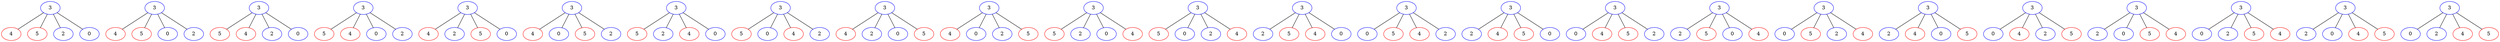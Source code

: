 graph {
	{
		"0,0" [label=3 color=blue]
		"0,1" [label=4 color=red]
		"0,2" [label=5 color=red]
		"0,3" [label=2 color=blue]
		"0,4" [label=0 color=blue]
		"0,0" -- "0,1"
		"0,0" -- "0,2"
		"0,0" -- "0,3"
		"0,0" -- "0,4"
	}
	{
		"1,0" [label=3 color=blue]
		"1,1" [label=4 color=red]
		"1,2" [label=5 color=red]
		"1,3" [label=0 color=blue]
		"1,4" [label=2 color=blue]
		"1,0" -- "1,1"
		"1,0" -- "1,2"
		"1,0" -- "1,3"
		"1,0" -- "1,4"
	}
	{
		"2,0" [label=3 color=blue]
		"2,1" [label=5 color=red]
		"2,2" [label=4 color=red]
		"2,3" [label=2 color=blue]
		"2,4" [label=0 color=blue]
		"2,0" -- "2,1"
		"2,0" -- "2,2"
		"2,0" -- "2,3"
		"2,0" -- "2,4"
	}
	{
		"3,0" [label=3 color=blue]
		"3,1" [label=5 color=red]
		"3,2" [label=4 color=red]
		"3,3" [label=0 color=blue]
		"3,4" [label=2 color=blue]
		"3,0" -- "3,1"
		"3,0" -- "3,2"
		"3,0" -- "3,3"
		"3,0" -- "3,4"
	}
	{
		"4,0" [label=3 color=blue]
		"4,1" [label=4 color=red]
		"4,2" [label=2 color=blue]
		"4,3" [label=5 color=red]
		"4,4" [label=0 color=blue]
		"4,0" -- "4,1"
		"4,0" -- "4,2"
		"4,0" -- "4,3"
		"4,0" -- "4,4"
	}
	{
		"5,0" [label=3 color=blue]
		"5,1" [label=4 color=red]
		"5,2" [label=0 color=blue]
		"5,3" [label=5 color=red]
		"5,4" [label=2 color=blue]
		"5,0" -- "5,1"
		"5,0" -- "5,2"
		"5,0" -- "5,3"
		"5,0" -- "5,4"
	}
	{
		"6,0" [label=3 color=blue]
		"6,1" [label=5 color=red]
		"6,2" [label=2 color=blue]
		"6,3" [label=4 color=red]
		"6,4" [label=0 color=blue]
		"6,0" -- "6,1"
		"6,0" -- "6,2"
		"6,0" -- "6,3"
		"6,0" -- "6,4"
	}
	{
		"7,0" [label=3 color=blue]
		"7,1" [label=5 color=red]
		"7,2" [label=0 color=blue]
		"7,3" [label=4 color=red]
		"7,4" [label=2 color=blue]
		"7,0" -- "7,1"
		"7,0" -- "7,2"
		"7,0" -- "7,3"
		"7,0" -- "7,4"
	}
	{
		"8,0" [label=3 color=blue]
		"8,1" [label=4 color=red]
		"8,2" [label=2 color=blue]
		"8,3" [label=0 color=blue]
		"8,4" [label=5 color=red]
		"8,0" -- "8,1"
		"8,0" -- "8,2"
		"8,0" -- "8,3"
		"8,0" -- "8,4"
	}
	{
		"9,0" [label=3 color=blue]
		"9,1" [label=4 color=red]
		"9,2" [label=0 color=blue]
		"9,3" [label=2 color=blue]
		"9,4" [label=5 color=red]
		"9,0" -- "9,1"
		"9,0" -- "9,2"
		"9,0" -- "9,3"
		"9,0" -- "9,4"
	}
	{
		"10,0" [label=3 color=blue]
		"10,1" [label=5 color=red]
		"10,2" [label=2 color=blue]
		"10,3" [label=0 color=blue]
		"10,4" [label=4 color=red]
		"10,0" -- "10,1"
		"10,0" -- "10,2"
		"10,0" -- "10,3"
		"10,0" -- "10,4"
	}
	{
		"11,0" [label=3 color=blue]
		"11,1" [label=5 color=red]
		"11,2" [label=0 color=blue]
		"11,3" [label=2 color=blue]
		"11,4" [label=4 color=red]
		"11,0" -- "11,1"
		"11,0" -- "11,2"
		"11,0" -- "11,3"
		"11,0" -- "11,4"
	}
	{
		"12,0" [label=3 color=blue]
		"12,1" [label=2 color=blue]
		"12,2" [label=5 color=red]
		"12,3" [label=4 color=red]
		"12,4" [label=0 color=blue]
		"12,0" -- "12,1"
		"12,0" -- "12,2"
		"12,0" -- "12,3"
		"12,0" -- "12,4"
	}
	{
		"13,0" [label=3 color=blue]
		"13,1" [label=0 color=blue]
		"13,2" [label=5 color=red]
		"13,3" [label=4 color=red]
		"13,4" [label=2 color=blue]
		"13,0" -- "13,1"
		"13,0" -- "13,2"
		"13,0" -- "13,3"
		"13,0" -- "13,4"
	}
	{
		"14,0" [label=3 color=blue]
		"14,1" [label=2 color=blue]
		"14,2" [label=4 color=red]
		"14,3" [label=5 color=red]
		"14,4" [label=0 color=blue]
		"14,0" -- "14,1"
		"14,0" -- "14,2"
		"14,0" -- "14,3"
		"14,0" -- "14,4"
	}
	{
		"15,0" [label=3 color=blue]
		"15,1" [label=0 color=blue]
		"15,2" [label=4 color=red]
		"15,3" [label=5 color=red]
		"15,4" [label=2 color=blue]
		"15,0" -- "15,1"
		"15,0" -- "15,2"
		"15,0" -- "15,3"
		"15,0" -- "15,4"
	}
	{
		"16,0" [label=3 color=blue]
		"16,1" [label=2 color=blue]
		"16,2" [label=5 color=red]
		"16,3" [label=0 color=blue]
		"16,4" [label=4 color=red]
		"16,0" -- "16,1"
		"16,0" -- "16,2"
		"16,0" -- "16,3"
		"16,0" -- "16,4"
	}
	{
		"17,0" [label=3 color=blue]
		"17,1" [label=0 color=blue]
		"17,2" [label=5 color=red]
		"17,3" [label=2 color=blue]
		"17,4" [label=4 color=red]
		"17,0" -- "17,1"
		"17,0" -- "17,2"
		"17,0" -- "17,3"
		"17,0" -- "17,4"
	}
	{
		"18,0" [label=3 color=blue]
		"18,1" [label=2 color=blue]
		"18,2" [label=4 color=red]
		"18,3" [label=0 color=blue]
		"18,4" [label=5 color=red]
		"18,0" -- "18,1"
		"18,0" -- "18,2"
		"18,0" -- "18,3"
		"18,0" -- "18,4"
	}
	{
		"19,0" [label=3 color=blue]
		"19,1" [label=0 color=blue]
		"19,2" [label=4 color=red]
		"19,3" [label=2 color=blue]
		"19,4" [label=5 color=red]
		"19,0" -- "19,1"
		"19,0" -- "19,2"
		"19,0" -- "19,3"
		"19,0" -- "19,4"
	}
	{
		"20,0" [label=3 color=blue]
		"20,1" [label=2 color=blue]
		"20,2" [label=0 color=blue]
		"20,3" [label=5 color=red]
		"20,4" [label=4 color=red]
		"20,0" -- "20,1"
		"20,0" -- "20,2"
		"20,0" -- "20,3"
		"20,0" -- "20,4"
	}
	{
		"21,0" [label=3 color=blue]
		"21,1" [label=0 color=blue]
		"21,2" [label=2 color=blue]
		"21,3" [label=5 color=red]
		"21,4" [label=4 color=red]
		"21,0" -- "21,1"
		"21,0" -- "21,2"
		"21,0" -- "21,3"
		"21,0" -- "21,4"
	}
	{
		"22,0" [label=3 color=blue]
		"22,1" [label=2 color=blue]
		"22,2" [label=0 color=blue]
		"22,3" [label=4 color=red]
		"22,4" [label=5 color=red]
		"22,0" -- "22,1"
		"22,0" -- "22,2"
		"22,0" -- "22,3"
		"22,0" -- "22,4"
	}
	{
		"23,0" [label=3 color=blue]
		"23,1" [label=0 color=blue]
		"23,2" [label=2 color=blue]
		"23,3" [label=4 color=red]
		"23,4" [label=5 color=red]
		"23,0" -- "23,1"
		"23,0" -- "23,2"
		"23,0" -- "23,3"
		"23,0" -- "23,4"
	}
}

